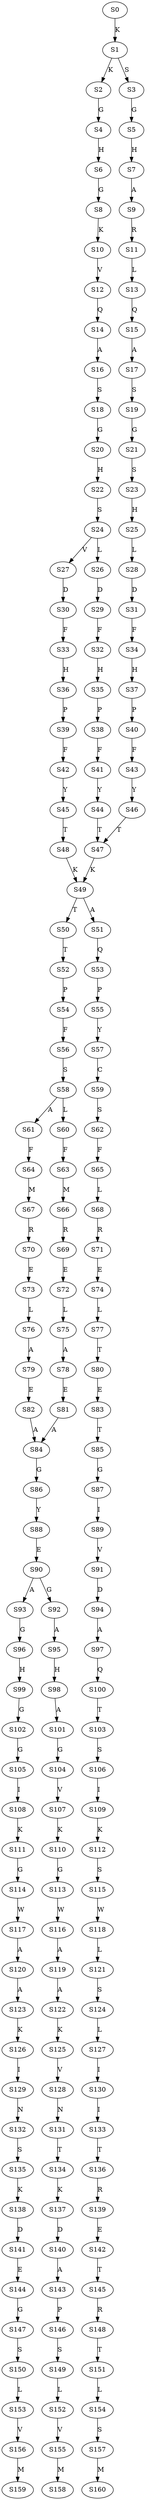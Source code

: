 strict digraph  {
	S0 -> S1 [ label = K ];
	S1 -> S2 [ label = K ];
	S1 -> S3 [ label = S ];
	S2 -> S4 [ label = G ];
	S3 -> S5 [ label = G ];
	S4 -> S6 [ label = H ];
	S5 -> S7 [ label = H ];
	S6 -> S8 [ label = G ];
	S7 -> S9 [ label = A ];
	S8 -> S10 [ label = K ];
	S9 -> S11 [ label = R ];
	S10 -> S12 [ label = V ];
	S11 -> S13 [ label = L ];
	S12 -> S14 [ label = Q ];
	S13 -> S15 [ label = Q ];
	S14 -> S16 [ label = A ];
	S15 -> S17 [ label = A ];
	S16 -> S18 [ label = S ];
	S17 -> S19 [ label = S ];
	S18 -> S20 [ label = G ];
	S19 -> S21 [ label = G ];
	S20 -> S22 [ label = H ];
	S21 -> S23 [ label = S ];
	S22 -> S24 [ label = S ];
	S23 -> S25 [ label = H ];
	S24 -> S26 [ label = L ];
	S24 -> S27 [ label = V ];
	S25 -> S28 [ label = L ];
	S26 -> S29 [ label = D ];
	S27 -> S30 [ label = D ];
	S28 -> S31 [ label = D ];
	S29 -> S32 [ label = F ];
	S30 -> S33 [ label = F ];
	S31 -> S34 [ label = F ];
	S32 -> S35 [ label = H ];
	S33 -> S36 [ label = H ];
	S34 -> S37 [ label = H ];
	S35 -> S38 [ label = P ];
	S36 -> S39 [ label = P ];
	S37 -> S40 [ label = P ];
	S38 -> S41 [ label = F ];
	S39 -> S42 [ label = F ];
	S40 -> S43 [ label = F ];
	S41 -> S44 [ label = Y ];
	S42 -> S45 [ label = Y ];
	S43 -> S46 [ label = Y ];
	S44 -> S47 [ label = T ];
	S45 -> S48 [ label = T ];
	S46 -> S47 [ label = T ];
	S47 -> S49 [ label = K ];
	S48 -> S49 [ label = K ];
	S49 -> S50 [ label = T ];
	S49 -> S51 [ label = A ];
	S50 -> S52 [ label = T ];
	S51 -> S53 [ label = Q ];
	S52 -> S54 [ label = P ];
	S53 -> S55 [ label = P ];
	S54 -> S56 [ label = F ];
	S55 -> S57 [ label = Y ];
	S56 -> S58 [ label = S ];
	S57 -> S59 [ label = C ];
	S58 -> S60 [ label = L ];
	S58 -> S61 [ label = A ];
	S59 -> S62 [ label = S ];
	S60 -> S63 [ label = F ];
	S61 -> S64 [ label = F ];
	S62 -> S65 [ label = F ];
	S63 -> S66 [ label = M ];
	S64 -> S67 [ label = M ];
	S65 -> S68 [ label = L ];
	S66 -> S69 [ label = R ];
	S67 -> S70 [ label = R ];
	S68 -> S71 [ label = R ];
	S69 -> S72 [ label = E ];
	S70 -> S73 [ label = E ];
	S71 -> S74 [ label = E ];
	S72 -> S75 [ label = L ];
	S73 -> S76 [ label = L ];
	S74 -> S77 [ label = L ];
	S75 -> S78 [ label = A ];
	S76 -> S79 [ label = A ];
	S77 -> S80 [ label = T ];
	S78 -> S81 [ label = E ];
	S79 -> S82 [ label = E ];
	S80 -> S83 [ label = E ];
	S81 -> S84 [ label = A ];
	S82 -> S84 [ label = A ];
	S83 -> S85 [ label = T ];
	S84 -> S86 [ label = G ];
	S85 -> S87 [ label = G ];
	S86 -> S88 [ label = Y ];
	S87 -> S89 [ label = I ];
	S88 -> S90 [ label = E ];
	S89 -> S91 [ label = V ];
	S90 -> S92 [ label = G ];
	S90 -> S93 [ label = A ];
	S91 -> S94 [ label = D ];
	S92 -> S95 [ label = A ];
	S93 -> S96 [ label = G ];
	S94 -> S97 [ label = A ];
	S95 -> S98 [ label = H ];
	S96 -> S99 [ label = H ];
	S97 -> S100 [ label = Q ];
	S98 -> S101 [ label = A ];
	S99 -> S102 [ label = G ];
	S100 -> S103 [ label = T ];
	S101 -> S104 [ label = G ];
	S102 -> S105 [ label = G ];
	S103 -> S106 [ label = S ];
	S104 -> S107 [ label = V ];
	S105 -> S108 [ label = I ];
	S106 -> S109 [ label = I ];
	S107 -> S110 [ label = K ];
	S108 -> S111 [ label = K ];
	S109 -> S112 [ label = K ];
	S110 -> S113 [ label = G ];
	S111 -> S114 [ label = G ];
	S112 -> S115 [ label = S ];
	S113 -> S116 [ label = W ];
	S114 -> S117 [ label = W ];
	S115 -> S118 [ label = W ];
	S116 -> S119 [ label = A ];
	S117 -> S120 [ label = A ];
	S118 -> S121 [ label = L ];
	S119 -> S122 [ label = A ];
	S120 -> S123 [ label = A ];
	S121 -> S124 [ label = S ];
	S122 -> S125 [ label = K ];
	S123 -> S126 [ label = K ];
	S124 -> S127 [ label = L ];
	S125 -> S128 [ label = V ];
	S126 -> S129 [ label = I ];
	S127 -> S130 [ label = I ];
	S128 -> S131 [ label = N ];
	S129 -> S132 [ label = N ];
	S130 -> S133 [ label = I ];
	S131 -> S134 [ label = T ];
	S132 -> S135 [ label = S ];
	S133 -> S136 [ label = T ];
	S134 -> S137 [ label = K ];
	S135 -> S138 [ label = K ];
	S136 -> S139 [ label = R ];
	S137 -> S140 [ label = D ];
	S138 -> S141 [ label = D ];
	S139 -> S142 [ label = E ];
	S140 -> S143 [ label = A ];
	S141 -> S144 [ label = E ];
	S142 -> S145 [ label = T ];
	S143 -> S146 [ label = P ];
	S144 -> S147 [ label = G ];
	S145 -> S148 [ label = R ];
	S146 -> S149 [ label = S ];
	S147 -> S150 [ label = S ];
	S148 -> S151 [ label = T ];
	S149 -> S152 [ label = L ];
	S150 -> S153 [ label = L ];
	S151 -> S154 [ label = L ];
	S152 -> S155 [ label = V ];
	S153 -> S156 [ label = V ];
	S154 -> S157 [ label = S ];
	S155 -> S158 [ label = M ];
	S156 -> S159 [ label = M ];
	S157 -> S160 [ label = M ];
}
